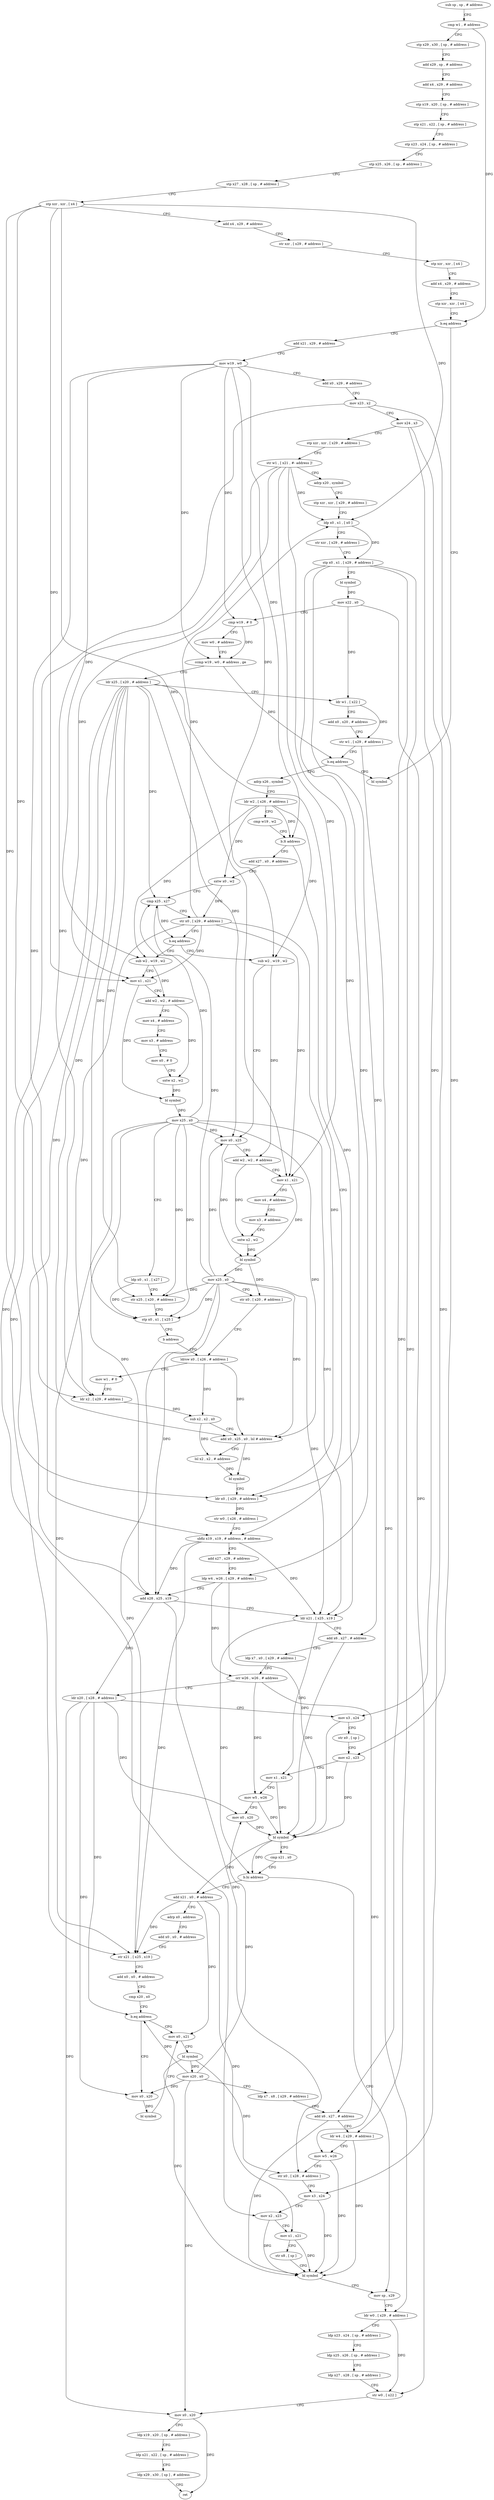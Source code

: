 digraph "func" {
"220944" [label = "sub sp , sp , # address" ]
"220948" [label = "cmp w1 , # address" ]
"220952" [label = "stp x29 , x30 , [ sp , # address ]" ]
"220956" [label = "add x29 , sp , # address" ]
"220960" [label = "add x4 , x29 , # address" ]
"220964" [label = "stp x19 , x20 , [ sp , # address ]" ]
"220968" [label = "stp x21 , x22 , [ sp , # address ]" ]
"220972" [label = "stp x23 , x24 , [ sp , # address ]" ]
"220976" [label = "stp x25 , x26 , [ sp , # address ]" ]
"220980" [label = "stp x27 , x28 , [ sp , # address ]" ]
"220984" [label = "stp xzr , xzr , [ x4 ]" ]
"220988" [label = "add x4 , x29 , # address" ]
"220992" [label = "str xzr , [ x29 , # address ]" ]
"220996" [label = "stp xzr , xzr , [ x4 ]" ]
"221000" [label = "add x4 , x29 , # address" ]
"221004" [label = "stp xzr , xzr , [ x4 ]" ]
"221008" [label = "b.eq address" ]
"221468" [label = "bl symbol" ]
"221012" [label = "add x21 , x29 , # address" ]
"221016" [label = "mov w19 , w0" ]
"221020" [label = "add x0 , x29 , # address" ]
"221024" [label = "mov x23 , x2" ]
"221028" [label = "mov x24 , x3" ]
"221032" [label = "stp xzr , xzr , [ x29 , # address ]" ]
"221036" [label = "str w1 , [ x21 , #- address ]!" ]
"221040" [label = "adrp x20 , symbol" ]
"221044" [label = "stp xzr , xzr , [ x29 , # address ]" ]
"221048" [label = "ldp x0 , x1 , [ x0 ]" ]
"221052" [label = "str xzr , [ x29 , # address ]" ]
"221056" [label = "stp x0 , x1 , [ x29 , # address ]" ]
"221060" [label = "bl symbol" ]
"221064" [label = "mov x22 , x0" ]
"221068" [label = "cmp w19 , # 0" ]
"221072" [label = "mov w0 , # address" ]
"221076" [label = "ccmp w19 , w0 , # address , ge" ]
"221080" [label = "ldr x25 , [ x20 , # address ]" ]
"221084" [label = "ldr w1 , [ x22 ]" ]
"221088" [label = "add x0 , x20 , # address" ]
"221092" [label = "str w1 , [ x29 , # address ]" ]
"221096" [label = "b.eq address" ]
"221100" [label = "adrp x26 , symbol" ]
"221104" [label = "ldr w2 , [ x26 , # address ]" ]
"221108" [label = "cmp w19 , w2" ]
"221112" [label = "b.lt address" ]
"221212" [label = "sbfiz x19 , x19 , # address , # address" ]
"221116" [label = "add x27 , x0 , # address" ]
"221216" [label = "add x27 , x29 , # address" ]
"221220" [label = "ldp w4 , w26 , [ x29 , # address ]" ]
"221224" [label = "add x28 , x25 , x19" ]
"221228" [label = "ldr x21 , [ x25 , x19 ]" ]
"221232" [label = "add x6 , x27 , # address" ]
"221236" [label = "ldp x7 , x0 , [ x29 , # address ]" ]
"221240" [label = "orr w26 , w26 , # address" ]
"221244" [label = "ldr x20 , [ x28 , # address ]" ]
"221248" [label = "mov x3 , x24" ]
"221252" [label = "str x0 , [ sp ]" ]
"221256" [label = "mov x2 , x23" ]
"221260" [label = "mov x1 , x21" ]
"221264" [label = "mov w5 , w26" ]
"221268" [label = "mov x0 , x20" ]
"221272" [label = "bl symbol" ]
"221276" [label = "cmp x21 , x0" ]
"221280" [label = "b.hi address" ]
"221372" [label = "mov sp , x29" ]
"221284" [label = "add x21 , x0 , # address" ]
"221120" [label = "sxtw x0 , w2" ]
"221124" [label = "cmp x25 , x27" ]
"221128" [label = "str x0 , [ x29 , # address ]" ]
"221132" [label = "b.eq address" ]
"221416" [label = "sub w2 , w19 , w2" ]
"221136" [label = "sub w2 , w19 , w2" ]
"221376" [label = "ldr w0 , [ x29 , # address ]" ]
"221380" [label = "ldp x23 , x24 , [ sp , # address ]" ]
"221384" [label = "ldp x25 , x26 , [ sp , # address ]" ]
"221388" [label = "ldp x27 , x28 , [ sp , # address ]" ]
"221392" [label = "str w0 , [ x22 ]" ]
"221396" [label = "mov x0 , x20" ]
"221400" [label = "ldp x19 , x20 , [ sp , # address ]" ]
"221404" [label = "ldp x21 , x22 , [ sp , # address ]" ]
"221408" [label = "ldp x29 , x30 , [ sp ] , # address" ]
"221412" [label = "ret" ]
"221288" [label = "adrp x0 , address" ]
"221292" [label = "add x0 , x0 , # address" ]
"221296" [label = "str x21 , [ x25 , x19 ]" ]
"221300" [label = "add x0 , x0 , # address" ]
"221304" [label = "cmp x20 , x0" ]
"221308" [label = "b.eq address" ]
"221320" [label = "mov x0 , x21" ]
"221312" [label = "mov x0 , x20" ]
"221420" [label = "mov x1 , x21" ]
"221424" [label = "add w2 , w2 , # address" ]
"221428" [label = "mov x4 , # address" ]
"221432" [label = "mov x3 , # address" ]
"221436" [label = "mov x0 , # 0" ]
"221440" [label = "sxtw x2 , w2" ]
"221444" [label = "bl symbol" ]
"221448" [label = "mov x25 , x0" ]
"221452" [label = "ldp x0 , x1 , [ x27 ]" ]
"221456" [label = "str x25 , [ x20 , # address ]" ]
"221460" [label = "stp x0 , x1 , [ x25 ]" ]
"221464" [label = "b address" ]
"221176" [label = "ldrsw x0 , [ x26 , # address ]" ]
"221140" [label = "mov x0 , x25" ]
"221144" [label = "add w2 , w2 , # address" ]
"221148" [label = "mov x1 , x21" ]
"221152" [label = "mov x4 , # address" ]
"221156" [label = "mov x3 , # address" ]
"221160" [label = "sxtw x2 , w2" ]
"221164" [label = "bl symbol" ]
"221168" [label = "mov x25 , x0" ]
"221172" [label = "str x0 , [ x20 , # address ]" ]
"221324" [label = "bl symbol" ]
"221328" [label = "mov x20 , x0" ]
"221332" [label = "ldp x7 , x8 , [ x29 , # address ]" ]
"221336" [label = "add x6 , x27 , # address" ]
"221340" [label = "ldr w4 , [ x29 , # address ]" ]
"221344" [label = "mov w5 , w26" ]
"221348" [label = "str x0 , [ x28 , # address ]" ]
"221352" [label = "mov x3 , x24" ]
"221356" [label = "mov x2 , x23" ]
"221360" [label = "mov x1 , x21" ]
"221364" [label = "str x8 , [ sp ]" ]
"221368" [label = "bl symbol" ]
"221316" [label = "bl symbol" ]
"221180" [label = "mov w1 , # 0" ]
"221184" [label = "ldr x2 , [ x29 , # address ]" ]
"221188" [label = "sub x2 , x2 , x0" ]
"221192" [label = "add x0 , x25 , x0 , lsl # address" ]
"221196" [label = "lsl x2 , x2 , # address" ]
"221200" [label = "bl symbol" ]
"221204" [label = "ldr x0 , [ x29 , # address ]" ]
"221208" [label = "str w0 , [ x26 , # address ]" ]
"220944" -> "220948" [ label = "CFG" ]
"220948" -> "220952" [ label = "CFG" ]
"220948" -> "221008" [ label = "DFG" ]
"220952" -> "220956" [ label = "CFG" ]
"220956" -> "220960" [ label = "CFG" ]
"220960" -> "220964" [ label = "CFG" ]
"220964" -> "220968" [ label = "CFG" ]
"220968" -> "220972" [ label = "CFG" ]
"220972" -> "220976" [ label = "CFG" ]
"220976" -> "220980" [ label = "CFG" ]
"220980" -> "220984" [ label = "CFG" ]
"220984" -> "220988" [ label = "CFG" ]
"220984" -> "221048" [ label = "DFG" ]
"220984" -> "221184" [ label = "DFG" ]
"220984" -> "221204" [ label = "DFG" ]
"220984" -> "221420" [ label = "DFG" ]
"220984" -> "221148" [ label = "DFG" ]
"220988" -> "220992" [ label = "CFG" ]
"220992" -> "220996" [ label = "CFG" ]
"220996" -> "221000" [ label = "CFG" ]
"221000" -> "221004" [ label = "CFG" ]
"221004" -> "221008" [ label = "CFG" ]
"221008" -> "221468" [ label = "CFG" ]
"221008" -> "221012" [ label = "CFG" ]
"221012" -> "221016" [ label = "CFG" ]
"221016" -> "221020" [ label = "CFG" ]
"221016" -> "221068" [ label = "DFG" ]
"221016" -> "221076" [ label = "DFG" ]
"221016" -> "221112" [ label = "DFG" ]
"221016" -> "221212" [ label = "DFG" ]
"221016" -> "221416" [ label = "DFG" ]
"221016" -> "221136" [ label = "DFG" ]
"221020" -> "221024" [ label = "CFG" ]
"221024" -> "221028" [ label = "CFG" ]
"221024" -> "221256" [ label = "DFG" ]
"221024" -> "221356" [ label = "DFG" ]
"221028" -> "221032" [ label = "CFG" ]
"221028" -> "221248" [ label = "DFG" ]
"221028" -> "221352" [ label = "DFG" ]
"221032" -> "221036" [ label = "CFG" ]
"221036" -> "221040" [ label = "CFG" ]
"221036" -> "221048" [ label = "DFG" ]
"221036" -> "221420" [ label = "DFG" ]
"221036" -> "221148" [ label = "DFG" ]
"221036" -> "221184" [ label = "DFG" ]
"221036" -> "221204" [ label = "DFG" ]
"221040" -> "221044" [ label = "CFG" ]
"221044" -> "221048" [ label = "CFG" ]
"221048" -> "221052" [ label = "CFG" ]
"221048" -> "221056" [ label = "DFG" ]
"221052" -> "221056" [ label = "CFG" ]
"221056" -> "221060" [ label = "CFG" ]
"221056" -> "221220" [ label = "DFG" ]
"221056" -> "221340" [ label = "DFG" ]
"221056" -> "221232" [ label = "DFG" ]
"221056" -> "221336" [ label = "DFG" ]
"221060" -> "221064" [ label = "DFG" ]
"221064" -> "221068" [ label = "CFG" ]
"221064" -> "221084" [ label = "DFG" ]
"221064" -> "221392" [ label = "DFG" ]
"221068" -> "221072" [ label = "CFG" ]
"221068" -> "221076" [ label = "DFG" ]
"221072" -> "221076" [ label = "CFG" ]
"221076" -> "221080" [ label = "CFG" ]
"221076" -> "221096" [ label = "DFG" ]
"221080" -> "221084" [ label = "CFG" ]
"221080" -> "221224" [ label = "DFG" ]
"221080" -> "221228" [ label = "DFG" ]
"221080" -> "221124" [ label = "DFG" ]
"221080" -> "221296" [ label = "DFG" ]
"221080" -> "221456" [ label = "DFG" ]
"221080" -> "221460" [ label = "DFG" ]
"221080" -> "221140" [ label = "DFG" ]
"221080" -> "221192" [ label = "DFG" ]
"221084" -> "221088" [ label = "CFG" ]
"221084" -> "221092" [ label = "DFG" ]
"221088" -> "221092" [ label = "CFG" ]
"221092" -> "221096" [ label = "CFG" ]
"221092" -> "221376" [ label = "DFG" ]
"221096" -> "221468" [ label = "CFG" ]
"221096" -> "221100" [ label = "CFG" ]
"221100" -> "221104" [ label = "CFG" ]
"221104" -> "221108" [ label = "CFG" ]
"221104" -> "221112" [ label = "DFG" ]
"221104" -> "221120" [ label = "DFG" ]
"221104" -> "221416" [ label = "DFG" ]
"221104" -> "221136" [ label = "DFG" ]
"221108" -> "221112" [ label = "CFG" ]
"221112" -> "221212" [ label = "CFG" ]
"221112" -> "221116" [ label = "CFG" ]
"221212" -> "221216" [ label = "CFG" ]
"221212" -> "221224" [ label = "DFG" ]
"221212" -> "221228" [ label = "DFG" ]
"221212" -> "221296" [ label = "DFG" ]
"221116" -> "221120" [ label = "CFG" ]
"221216" -> "221220" [ label = "CFG" ]
"221220" -> "221224" [ label = "CFG" ]
"221220" -> "221272" [ label = "DFG" ]
"221220" -> "221240" [ label = "DFG" ]
"221224" -> "221228" [ label = "CFG" ]
"221224" -> "221244" [ label = "DFG" ]
"221224" -> "221348" [ label = "DFG" ]
"221228" -> "221232" [ label = "CFG" ]
"221228" -> "221260" [ label = "DFG" ]
"221228" -> "221280" [ label = "DFG" ]
"221232" -> "221236" [ label = "CFG" ]
"221232" -> "221272" [ label = "DFG" ]
"221236" -> "221240" [ label = "CFG" ]
"221240" -> "221244" [ label = "CFG" ]
"221240" -> "221264" [ label = "DFG" ]
"221240" -> "221344" [ label = "DFG" ]
"221244" -> "221248" [ label = "CFG" ]
"221244" -> "221268" [ label = "DFG" ]
"221244" -> "221396" [ label = "DFG" ]
"221244" -> "221308" [ label = "DFG" ]
"221244" -> "221312" [ label = "DFG" ]
"221248" -> "221252" [ label = "CFG" ]
"221248" -> "221272" [ label = "DFG" ]
"221252" -> "221256" [ label = "CFG" ]
"221256" -> "221260" [ label = "CFG" ]
"221256" -> "221272" [ label = "DFG" ]
"221260" -> "221264" [ label = "CFG" ]
"221260" -> "221272" [ label = "DFG" ]
"221264" -> "221268" [ label = "CFG" ]
"221264" -> "221272" [ label = "DFG" ]
"221268" -> "221272" [ label = "DFG" ]
"221272" -> "221276" [ label = "CFG" ]
"221272" -> "221280" [ label = "DFG" ]
"221272" -> "221284" [ label = "DFG" ]
"221276" -> "221280" [ label = "CFG" ]
"221280" -> "221372" [ label = "CFG" ]
"221280" -> "221284" [ label = "CFG" ]
"221372" -> "221376" [ label = "CFG" ]
"221284" -> "221288" [ label = "CFG" ]
"221284" -> "221296" [ label = "DFG" ]
"221284" -> "221320" [ label = "DFG" ]
"221284" -> "221360" [ label = "DFG" ]
"221120" -> "221124" [ label = "CFG" ]
"221120" -> "221128" [ label = "DFG" ]
"221124" -> "221128" [ label = "CFG" ]
"221124" -> "221132" [ label = "DFG" ]
"221128" -> "221132" [ label = "CFG" ]
"221128" -> "221048" [ label = "DFG" ]
"221128" -> "221184" [ label = "DFG" ]
"221128" -> "221204" [ label = "DFG" ]
"221128" -> "221420" [ label = "DFG" ]
"221128" -> "221148" [ label = "DFG" ]
"221132" -> "221416" [ label = "CFG" ]
"221132" -> "221136" [ label = "CFG" ]
"221416" -> "221420" [ label = "CFG" ]
"221416" -> "221424" [ label = "DFG" ]
"221136" -> "221140" [ label = "CFG" ]
"221136" -> "221144" [ label = "DFG" ]
"221376" -> "221380" [ label = "CFG" ]
"221376" -> "221392" [ label = "DFG" ]
"221380" -> "221384" [ label = "CFG" ]
"221384" -> "221388" [ label = "CFG" ]
"221388" -> "221392" [ label = "CFG" ]
"221392" -> "221396" [ label = "CFG" ]
"221396" -> "221400" [ label = "CFG" ]
"221396" -> "221412" [ label = "DFG" ]
"221400" -> "221404" [ label = "CFG" ]
"221404" -> "221408" [ label = "CFG" ]
"221408" -> "221412" [ label = "CFG" ]
"221288" -> "221292" [ label = "CFG" ]
"221292" -> "221296" [ label = "CFG" ]
"221296" -> "221300" [ label = "CFG" ]
"221300" -> "221304" [ label = "CFG" ]
"221304" -> "221308" [ label = "CFG" ]
"221308" -> "221320" [ label = "CFG" ]
"221308" -> "221312" [ label = "CFG" ]
"221320" -> "221324" [ label = "CFG" ]
"221312" -> "221316" [ label = "DFG" ]
"221420" -> "221424" [ label = "CFG" ]
"221420" -> "221444" [ label = "DFG" ]
"221424" -> "221428" [ label = "CFG" ]
"221424" -> "221440" [ label = "DFG" ]
"221428" -> "221432" [ label = "CFG" ]
"221432" -> "221436" [ label = "CFG" ]
"221436" -> "221440" [ label = "CFG" ]
"221440" -> "221444" [ label = "DFG" ]
"221444" -> "221448" [ label = "DFG" ]
"221448" -> "221452" [ label = "CFG" ]
"221448" -> "221124" [ label = "DFG" ]
"221448" -> "221224" [ label = "DFG" ]
"221448" -> "221228" [ label = "DFG" ]
"221448" -> "221296" [ label = "DFG" ]
"221448" -> "221456" [ label = "DFG" ]
"221448" -> "221460" [ label = "DFG" ]
"221448" -> "221140" [ label = "DFG" ]
"221448" -> "221192" [ label = "DFG" ]
"221452" -> "221456" [ label = "CFG" ]
"221452" -> "221460" [ label = "DFG" ]
"221456" -> "221460" [ label = "CFG" ]
"221460" -> "221464" [ label = "CFG" ]
"221464" -> "221176" [ label = "CFG" ]
"221176" -> "221180" [ label = "CFG" ]
"221176" -> "221188" [ label = "DFG" ]
"221176" -> "221192" [ label = "DFG" ]
"221140" -> "221144" [ label = "CFG" ]
"221140" -> "221164" [ label = "DFG" ]
"221144" -> "221148" [ label = "CFG" ]
"221144" -> "221160" [ label = "DFG" ]
"221148" -> "221152" [ label = "CFG" ]
"221148" -> "221164" [ label = "DFG" ]
"221152" -> "221156" [ label = "CFG" ]
"221156" -> "221160" [ label = "CFG" ]
"221160" -> "221164" [ label = "DFG" ]
"221164" -> "221168" [ label = "DFG" ]
"221164" -> "221172" [ label = "DFG" ]
"221168" -> "221172" [ label = "CFG" ]
"221168" -> "221124" [ label = "DFG" ]
"221168" -> "221456" [ label = "DFG" ]
"221168" -> "221140" [ label = "DFG" ]
"221168" -> "221224" [ label = "DFG" ]
"221168" -> "221228" [ label = "DFG" ]
"221168" -> "221296" [ label = "DFG" ]
"221168" -> "221460" [ label = "DFG" ]
"221168" -> "221192" [ label = "DFG" ]
"221172" -> "221176" [ label = "CFG" ]
"221324" -> "221328" [ label = "DFG" ]
"221324" -> "221348" [ label = "DFG" ]
"221324" -> "221368" [ label = "DFG" ]
"221328" -> "221332" [ label = "CFG" ]
"221328" -> "221268" [ label = "DFG" ]
"221328" -> "221396" [ label = "DFG" ]
"221328" -> "221308" [ label = "DFG" ]
"221328" -> "221312" [ label = "DFG" ]
"221332" -> "221336" [ label = "CFG" ]
"221336" -> "221340" [ label = "CFG" ]
"221336" -> "221368" [ label = "DFG" ]
"221340" -> "221344" [ label = "CFG" ]
"221340" -> "221368" [ label = "DFG" ]
"221344" -> "221348" [ label = "CFG" ]
"221344" -> "221368" [ label = "DFG" ]
"221348" -> "221352" [ label = "CFG" ]
"221352" -> "221356" [ label = "CFG" ]
"221352" -> "221368" [ label = "DFG" ]
"221356" -> "221360" [ label = "CFG" ]
"221356" -> "221368" [ label = "DFG" ]
"221360" -> "221364" [ label = "CFG" ]
"221360" -> "221368" [ label = "DFG" ]
"221364" -> "221368" [ label = "CFG" ]
"221368" -> "221372" [ label = "CFG" ]
"221316" -> "221320" [ label = "CFG" ]
"221180" -> "221184" [ label = "CFG" ]
"221184" -> "221188" [ label = "DFG" ]
"221188" -> "221192" [ label = "CFG" ]
"221188" -> "221196" [ label = "DFG" ]
"221192" -> "221196" [ label = "CFG" ]
"221192" -> "221200" [ label = "DFG" ]
"221196" -> "221200" [ label = "DFG" ]
"221200" -> "221204" [ label = "CFG" ]
"221204" -> "221208" [ label = "DFG" ]
"221208" -> "221212" [ label = "CFG" ]
}
